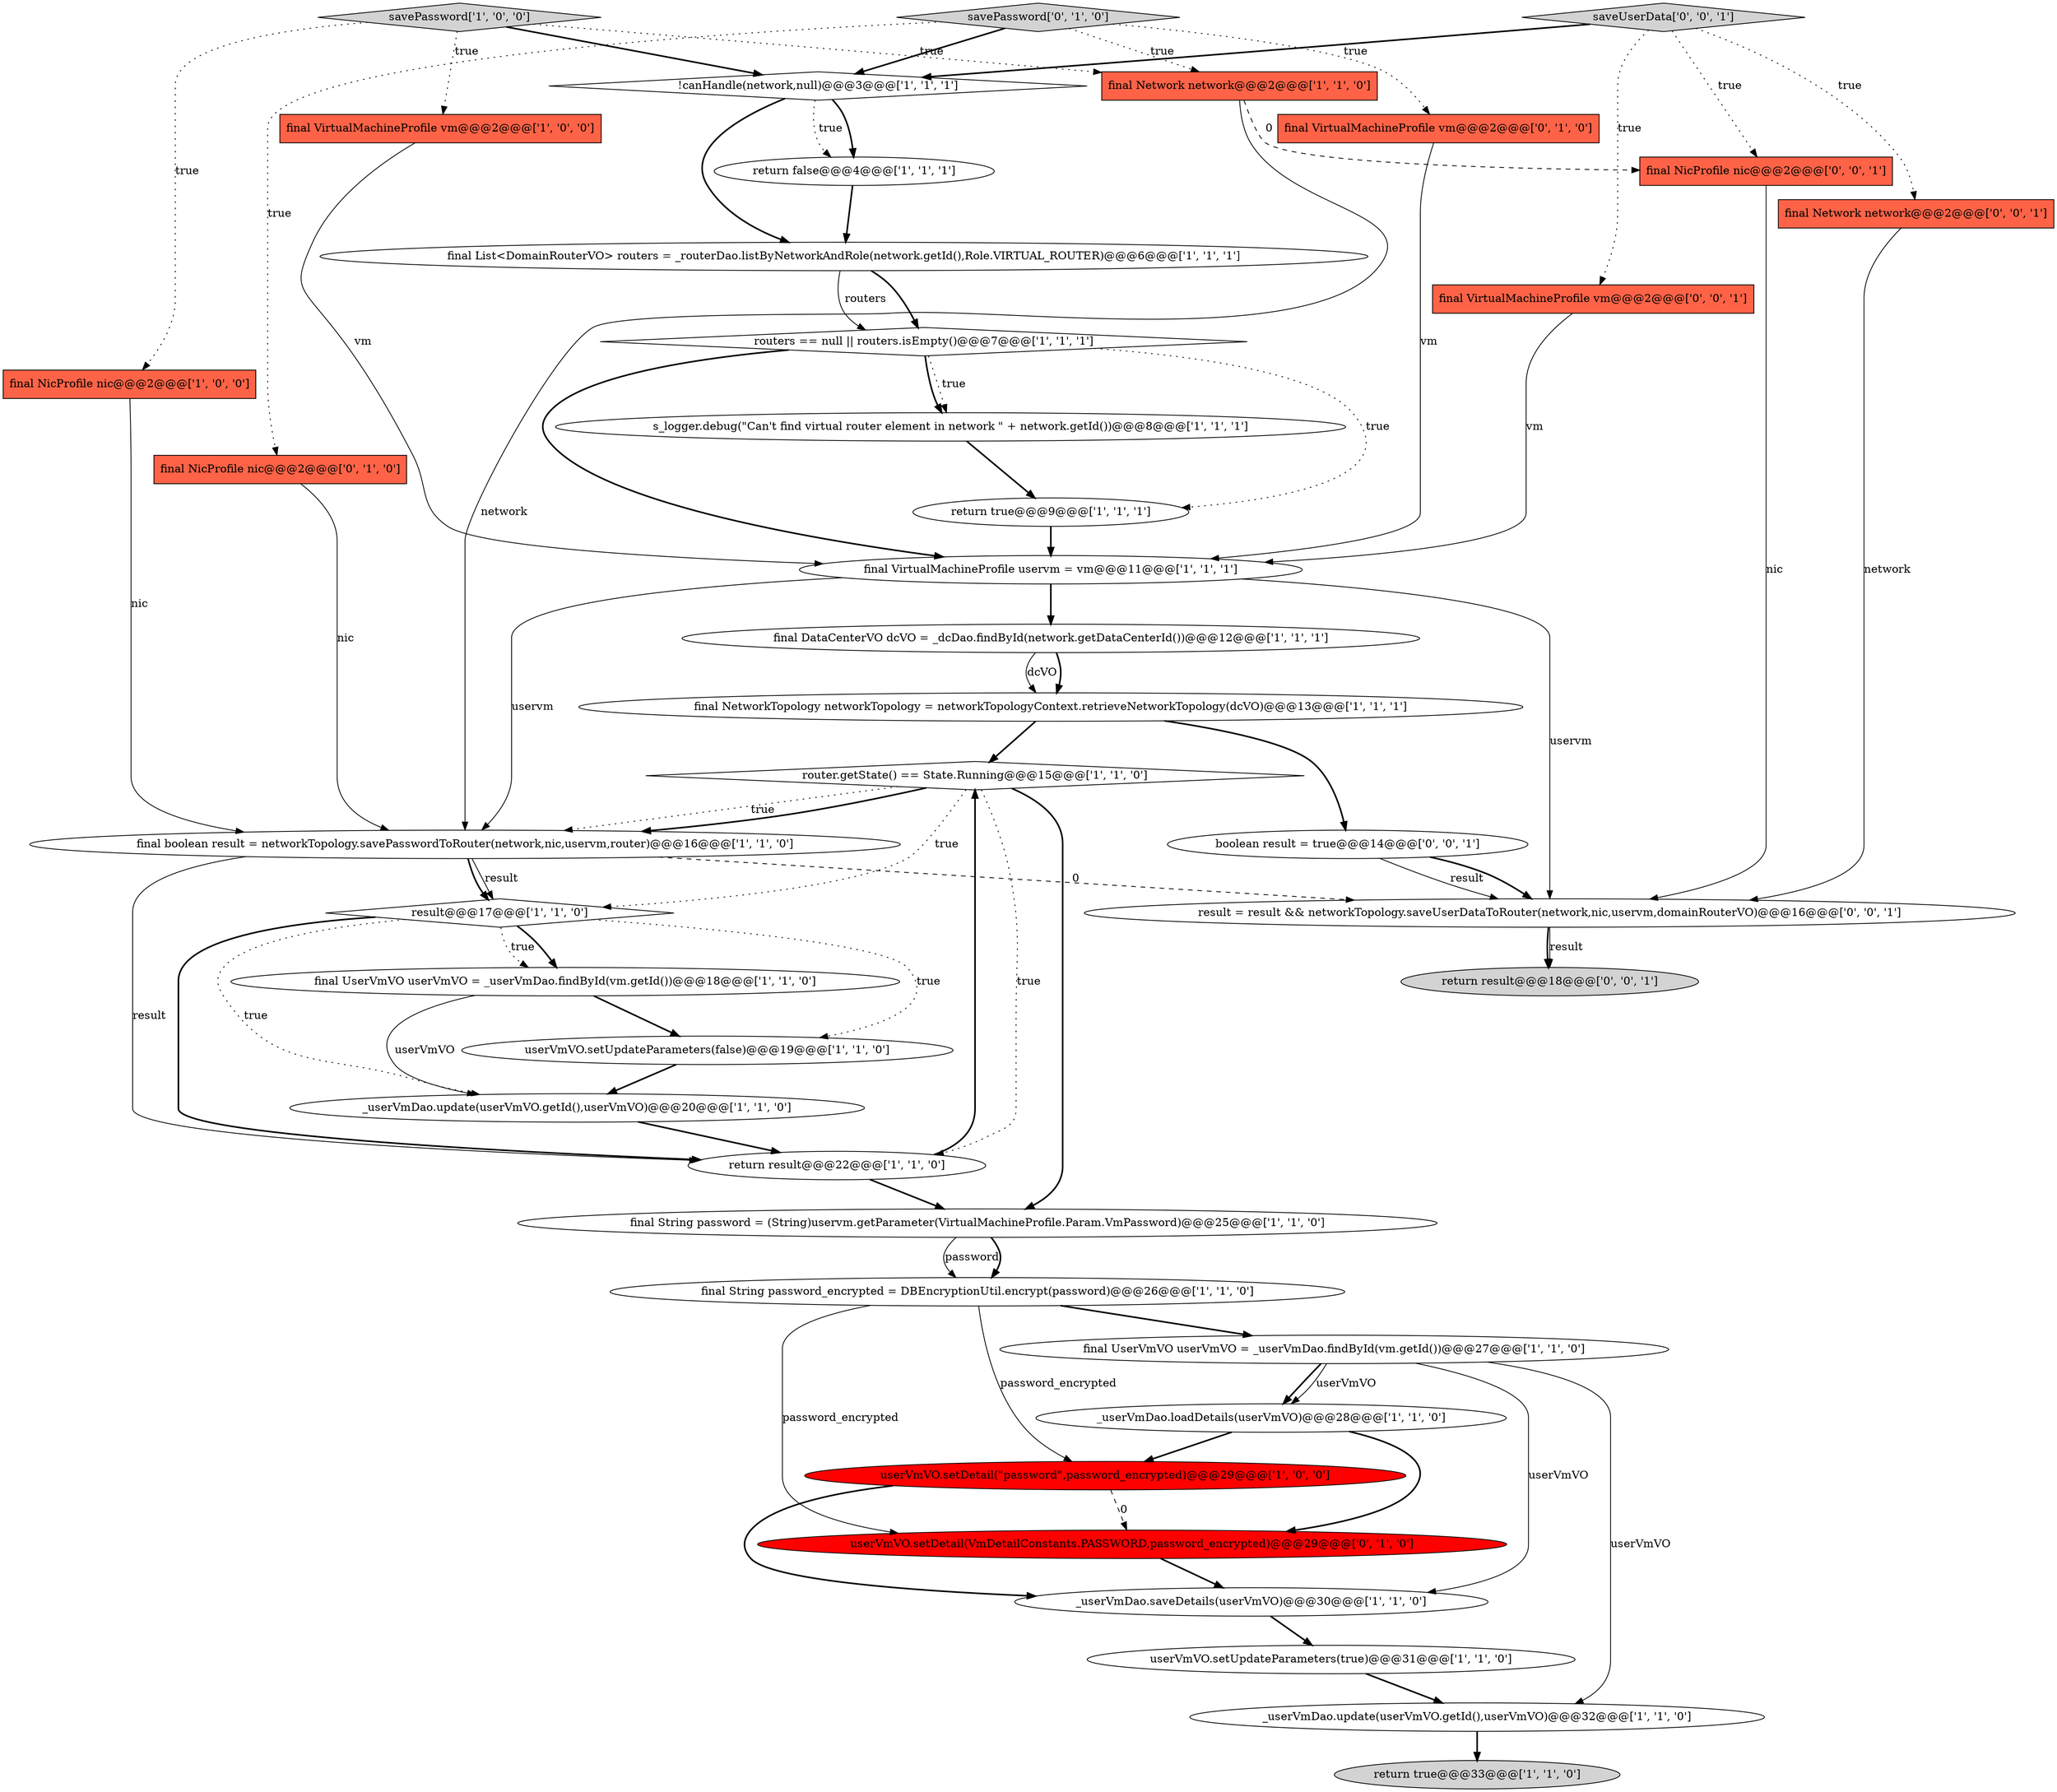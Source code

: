 digraph {
10 [style = filled, label = "final VirtualMachineProfile vm@@@2@@@['1', '0', '0']", fillcolor = tomato, shape = box image = "AAA0AAABBB1BBB"];
4 [style = filled, label = "final NicProfile nic@@@2@@@['1', '0', '0']", fillcolor = tomato, shape = box image = "AAA0AAABBB1BBB"];
7 [style = filled, label = "final VirtualMachineProfile uservm = vm@@@11@@@['1', '1', '1']", fillcolor = white, shape = ellipse image = "AAA0AAABBB1BBB"];
31 [style = filled, label = "final VirtualMachineProfile vm@@@2@@@['0', '1', '0']", fillcolor = tomato, shape = box image = "AAA0AAABBB2BBB"];
39 [style = filled, label = "final NicProfile nic@@@2@@@['0', '0', '1']", fillcolor = tomato, shape = box image = "AAA0AAABBB3BBB"];
37 [style = filled, label = "result = result && networkTopology.saveUserDataToRouter(network,nic,uservm,domainRouterVO)@@@16@@@['0', '0', '1']", fillcolor = white, shape = ellipse image = "AAA0AAABBB3BBB"];
1 [style = filled, label = "final DataCenterVO dcVO = _dcDao.findById(network.getDataCenterId())@@@12@@@['1', '1', '1']", fillcolor = white, shape = ellipse image = "AAA0AAABBB1BBB"];
0 [style = filled, label = "final boolean result = networkTopology.savePasswordToRouter(network,nic,uservm,router)@@@16@@@['1', '1', '0']", fillcolor = white, shape = ellipse image = "AAA0AAABBB1BBB"];
19 [style = filled, label = "result@@@17@@@['1', '1', '0']", fillcolor = white, shape = diamond image = "AAA0AAABBB1BBB"];
33 [style = filled, label = "boolean result = true@@@14@@@['0', '0', '1']", fillcolor = white, shape = ellipse image = "AAA0AAABBB3BBB"];
16 [style = filled, label = "savePassword['1', '0', '0']", fillcolor = lightgray, shape = diamond image = "AAA0AAABBB1BBB"];
14 [style = filled, label = "userVmVO.setUpdateParameters(true)@@@31@@@['1', '1', '0']", fillcolor = white, shape = ellipse image = "AAA0AAABBB1BBB"];
27 [style = filled, label = "return false@@@4@@@['1', '1', '1']", fillcolor = white, shape = ellipse image = "AAA0AAABBB1BBB"];
34 [style = filled, label = "final Network network@@@2@@@['0', '0', '1']", fillcolor = tomato, shape = box image = "AAA0AAABBB3BBB"];
25 [style = filled, label = "final String password_encrypted = DBEncryptionUtil.encrypt(password)@@@26@@@['1', '1', '0']", fillcolor = white, shape = ellipse image = "AAA0AAABBB1BBB"];
32 [style = filled, label = "savePassword['0', '1', '0']", fillcolor = lightgray, shape = diamond image = "AAA0AAABBB2BBB"];
30 [style = filled, label = "userVmVO.setDetail(VmDetailConstants.PASSWORD,password_encrypted)@@@29@@@['0', '1', '0']", fillcolor = red, shape = ellipse image = "AAA1AAABBB2BBB"];
26 [style = filled, label = "_userVmDao.update(userVmVO.getId(),userVmVO)@@@32@@@['1', '1', '0']", fillcolor = white, shape = ellipse image = "AAA0AAABBB1BBB"];
11 [style = filled, label = "final List<DomainRouterVO> routers = _routerDao.listByNetworkAndRole(network.getId(),Role.VIRTUAL_ROUTER)@@@6@@@['1', '1', '1']", fillcolor = white, shape = ellipse image = "AAA0AAABBB1BBB"];
29 [style = filled, label = "final NicProfile nic@@@2@@@['0', '1', '0']", fillcolor = tomato, shape = box image = "AAA0AAABBB2BBB"];
38 [style = filled, label = "final VirtualMachineProfile vm@@@2@@@['0', '0', '1']", fillcolor = tomato, shape = box image = "AAA0AAABBB3BBB"];
17 [style = filled, label = "return true@@@9@@@['1', '1', '1']", fillcolor = white, shape = ellipse image = "AAA0AAABBB1BBB"];
21 [style = filled, label = "final UserVmVO userVmVO = _userVmDao.findById(vm.getId())@@@18@@@['1', '1', '0']", fillcolor = white, shape = ellipse image = "AAA0AAABBB1BBB"];
15 [style = filled, label = "routers == null || routers.isEmpty()@@@7@@@['1', '1', '1']", fillcolor = white, shape = diamond image = "AAA0AAABBB1BBB"];
24 [style = filled, label = "userVmVO.setDetail(\"password\",password_encrypted)@@@29@@@['1', '0', '0']", fillcolor = red, shape = ellipse image = "AAA1AAABBB1BBB"];
35 [style = filled, label = "saveUserData['0', '0', '1']", fillcolor = lightgray, shape = diamond image = "AAA0AAABBB3BBB"];
23 [style = filled, label = "s_logger.debug(\"Can't find virtual router element in network \" + network.getId())@@@8@@@['1', '1', '1']", fillcolor = white, shape = ellipse image = "AAA0AAABBB1BBB"];
20 [style = filled, label = "userVmVO.setUpdateParameters(false)@@@19@@@['1', '1', '0']", fillcolor = white, shape = ellipse image = "AAA0AAABBB1BBB"];
18 [style = filled, label = "_userVmDao.loadDetails(userVmVO)@@@28@@@['1', '1', '0']", fillcolor = white, shape = ellipse image = "AAA0AAABBB1BBB"];
22 [style = filled, label = "router.getState() == State.Running@@@15@@@['1', '1', '0']", fillcolor = white, shape = diamond image = "AAA0AAABBB1BBB"];
12 [style = filled, label = "final UserVmVO userVmVO = _userVmDao.findById(vm.getId())@@@27@@@['1', '1', '0']", fillcolor = white, shape = ellipse image = "AAA0AAABBB1BBB"];
5 [style = filled, label = "return result@@@22@@@['1', '1', '0']", fillcolor = white, shape = ellipse image = "AAA0AAABBB1BBB"];
13 [style = filled, label = "final Network network@@@2@@@['1', '1', '0']", fillcolor = tomato, shape = box image = "AAA0AAABBB1BBB"];
28 [style = filled, label = "!canHandle(network,null)@@@3@@@['1', '1', '1']", fillcolor = white, shape = diamond image = "AAA0AAABBB1BBB"];
8 [style = filled, label = "_userVmDao.update(userVmVO.getId(),userVmVO)@@@20@@@['1', '1', '0']", fillcolor = white, shape = ellipse image = "AAA0AAABBB1BBB"];
2 [style = filled, label = "final String password = (String)uservm.getParameter(VirtualMachineProfile.Param.VmPassword)@@@25@@@['1', '1', '0']", fillcolor = white, shape = ellipse image = "AAA0AAABBB1BBB"];
9 [style = filled, label = "_userVmDao.saveDetails(userVmVO)@@@30@@@['1', '1', '0']", fillcolor = white, shape = ellipse image = "AAA0AAABBB1BBB"];
36 [style = filled, label = "return result@@@18@@@['0', '0', '1']", fillcolor = lightgray, shape = ellipse image = "AAA0AAABBB3BBB"];
6 [style = filled, label = "return true@@@33@@@['1', '1', '0']", fillcolor = lightgray, shape = ellipse image = "AAA0AAABBB1BBB"];
3 [style = filled, label = "final NetworkTopology networkTopology = networkTopologyContext.retrieveNetworkTopology(dcVO)@@@13@@@['1', '1', '1']", fillcolor = white, shape = ellipse image = "AAA0AAABBB1BBB"];
4->0 [style = solid, label="nic"];
13->0 [style = solid, label="network"];
35->39 [style = dotted, label="true"];
15->23 [style = bold, label=""];
18->24 [style = bold, label=""];
22->19 [style = dotted, label="true"];
7->1 [style = bold, label=""];
0->19 [style = solid, label="result"];
22->2 [style = bold, label=""];
15->7 [style = bold, label=""];
37->36 [style = bold, label=""];
16->13 [style = dotted, label="true"];
0->37 [style = dashed, label="0"];
31->7 [style = solid, label="vm"];
0->19 [style = bold, label=""];
19->20 [style = dotted, label="true"];
7->0 [style = solid, label="uservm"];
22->0 [style = dotted, label="true"];
28->11 [style = bold, label=""];
10->7 [style = solid, label="vm"];
1->3 [style = bold, label=""];
1->3 [style = solid, label="dcVO"];
38->7 [style = solid, label="vm"];
35->38 [style = dotted, label="true"];
18->30 [style = bold, label=""];
30->9 [style = bold, label=""];
19->21 [style = dotted, label="true"];
3->33 [style = bold, label=""];
24->30 [style = dashed, label="0"];
26->6 [style = bold, label=""];
16->4 [style = dotted, label="true"];
3->22 [style = bold, label=""];
16->10 [style = dotted, label="true"];
19->8 [style = dotted, label="true"];
11->15 [style = bold, label=""];
22->5 [style = dotted, label="true"];
15->17 [style = dotted, label="true"];
32->31 [style = dotted, label="true"];
17->7 [style = bold, label=""];
25->24 [style = solid, label="password_encrypted"];
7->37 [style = solid, label="uservm"];
19->5 [style = bold, label=""];
14->26 [style = bold, label=""];
5->2 [style = bold, label=""];
20->8 [style = bold, label=""];
35->28 [style = bold, label=""];
13->39 [style = dashed, label="0"];
21->20 [style = bold, label=""];
22->0 [style = bold, label=""];
16->28 [style = bold, label=""];
27->11 [style = bold, label=""];
8->5 [style = bold, label=""];
25->12 [style = bold, label=""];
12->26 [style = solid, label="userVmVO"];
21->8 [style = solid, label="userVmVO"];
0->5 [style = solid, label="result"];
11->15 [style = solid, label="routers"];
12->18 [style = bold, label=""];
9->14 [style = bold, label=""];
33->37 [style = solid, label="result"];
35->34 [style = dotted, label="true"];
23->17 [style = bold, label=""];
32->29 [style = dotted, label="true"];
12->9 [style = solid, label="userVmVO"];
34->37 [style = solid, label="network"];
28->27 [style = dotted, label="true"];
15->23 [style = dotted, label="true"];
2->25 [style = solid, label="password"];
32->13 [style = dotted, label="true"];
25->30 [style = solid, label="password_encrypted"];
28->27 [style = bold, label=""];
39->37 [style = solid, label="nic"];
5->22 [style = bold, label=""];
37->36 [style = solid, label="result"];
2->25 [style = bold, label=""];
32->28 [style = bold, label=""];
33->37 [style = bold, label=""];
29->0 [style = solid, label="nic"];
24->9 [style = bold, label=""];
12->18 [style = solid, label="userVmVO"];
19->21 [style = bold, label=""];
}
